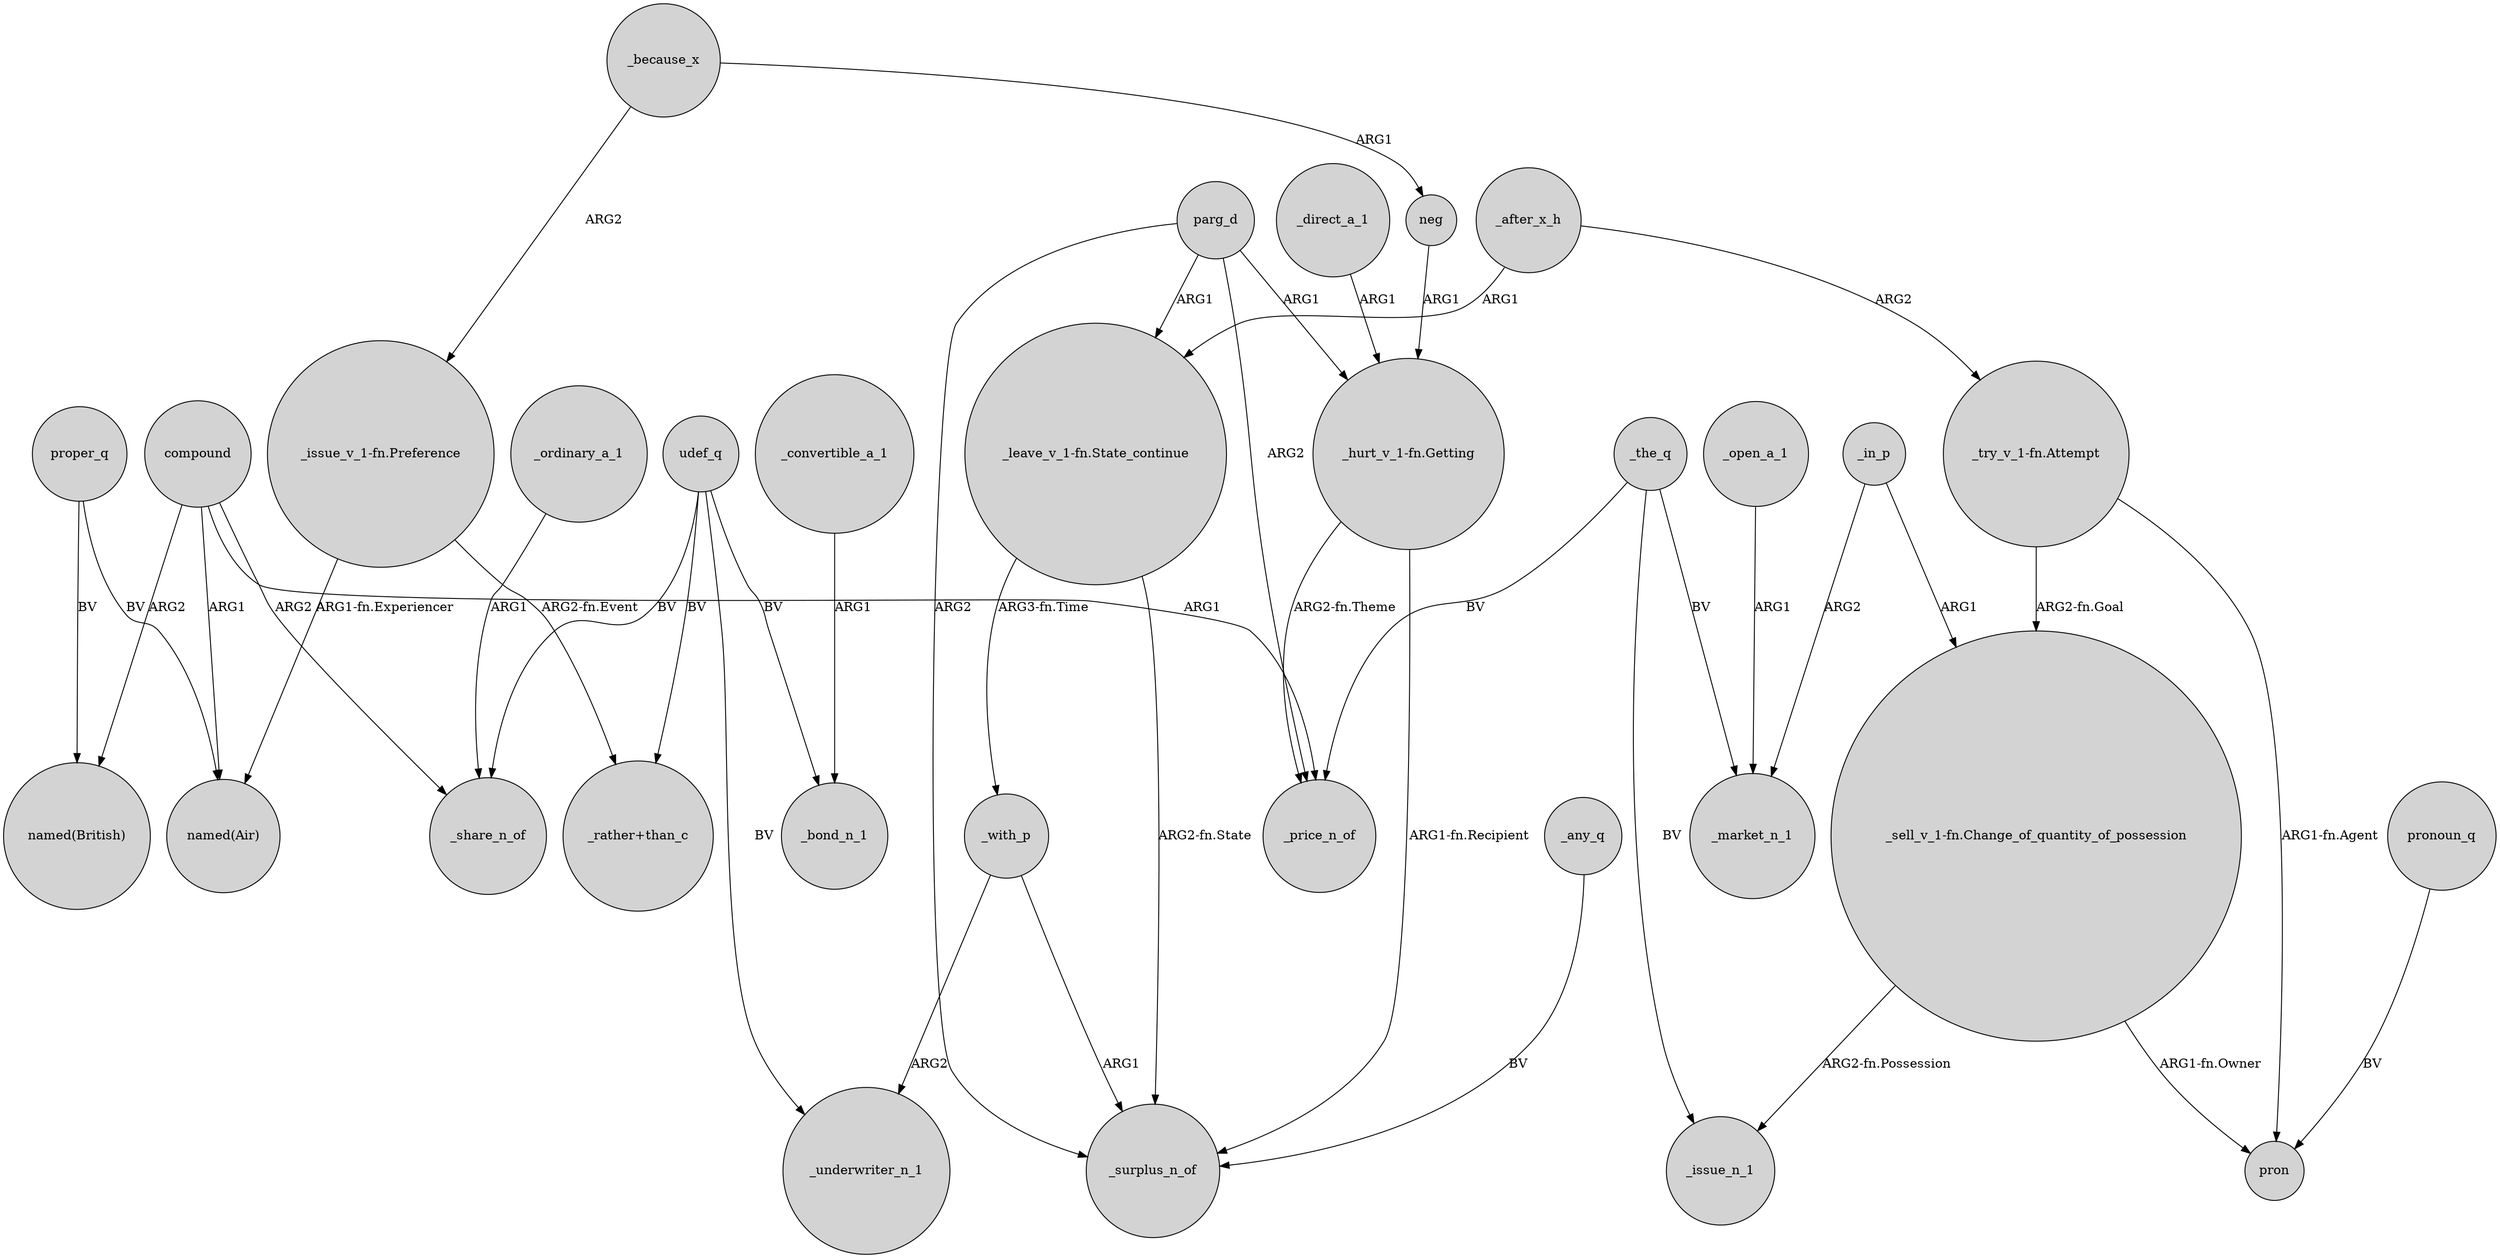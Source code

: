 digraph {
	node [shape=circle style=filled]
	proper_q -> "named(British)" [label=BV]
	_with_p -> _underwriter_n_1 [label=ARG2]
	"_try_v_1-fn.Attempt" -> pron [label="ARG1-fn.Agent"]
	compound -> "named(Air)" [label=ARG1]
	udef_q -> _bond_n_1 [label=BV]
	"_sell_v_1-fn.Change_of_quantity_of_possession" -> _issue_n_1 [label="ARG2-fn.Possession"]
	udef_q -> "_rather+than_c" [label=BV]
	_open_a_1 -> _market_n_1 [label=ARG1]
	"_issue_v_1-fn.Preference" -> "_rather+than_c" [label="ARG2-fn.Event"]
	_because_x -> neg [label=ARG1]
	parg_d -> _surplus_n_of [label=ARG2]
	"_hurt_v_1-fn.Getting" -> _price_n_of [label="ARG2-fn.Theme"]
	proper_q -> "named(Air)" [label=BV]
	_in_p -> "_sell_v_1-fn.Change_of_quantity_of_possession" [label=ARG1]
	"_hurt_v_1-fn.Getting" -> _surplus_n_of [label="ARG1-fn.Recipient"]
	neg -> "_hurt_v_1-fn.Getting" [label=ARG1]
	_the_q -> _market_n_1 [label=BV]
	_with_p -> _surplus_n_of [label=ARG1]
	pronoun_q -> pron [label=BV]
	"_leave_v_1-fn.State_continue" -> _with_p [label="ARG3-fn.Time"]
	_after_x_h -> "_leave_v_1-fn.State_continue" [label=ARG1]
	parg_d -> "_hurt_v_1-fn.Getting" [label=ARG1]
	_in_p -> _market_n_1 [label=ARG2]
	udef_q -> _underwriter_n_1 [label=BV]
	"_try_v_1-fn.Attempt" -> "_sell_v_1-fn.Change_of_quantity_of_possession" [label="ARG2-fn.Goal"]
	_any_q -> _surplus_n_of [label=BV]
	udef_q -> _share_n_of [label=BV]
	"_sell_v_1-fn.Change_of_quantity_of_possession" -> pron [label="ARG1-fn.Owner"]
	"_leave_v_1-fn.State_continue" -> _surplus_n_of [label="ARG2-fn.State"]
	_after_x_h -> "_try_v_1-fn.Attempt" [label=ARG2]
	"_issue_v_1-fn.Preference" -> "named(Air)" [label="ARG1-fn.Experiencer"]
	_direct_a_1 -> "_hurt_v_1-fn.Getting" [label=ARG1]
	compound -> _share_n_of [label=ARG2]
	compound -> "named(British)" [label=ARG2]
	parg_d -> _price_n_of [label=ARG2]
	_the_q -> _price_n_of [label=BV]
	_because_x -> "_issue_v_1-fn.Preference" [label=ARG2]
	_convertible_a_1 -> _bond_n_1 [label=ARG1]
	compound -> _price_n_of [label=ARG1]
	_ordinary_a_1 -> _share_n_of [label=ARG1]
	parg_d -> "_leave_v_1-fn.State_continue" [label=ARG1]
	_the_q -> _issue_n_1 [label=BV]
}
